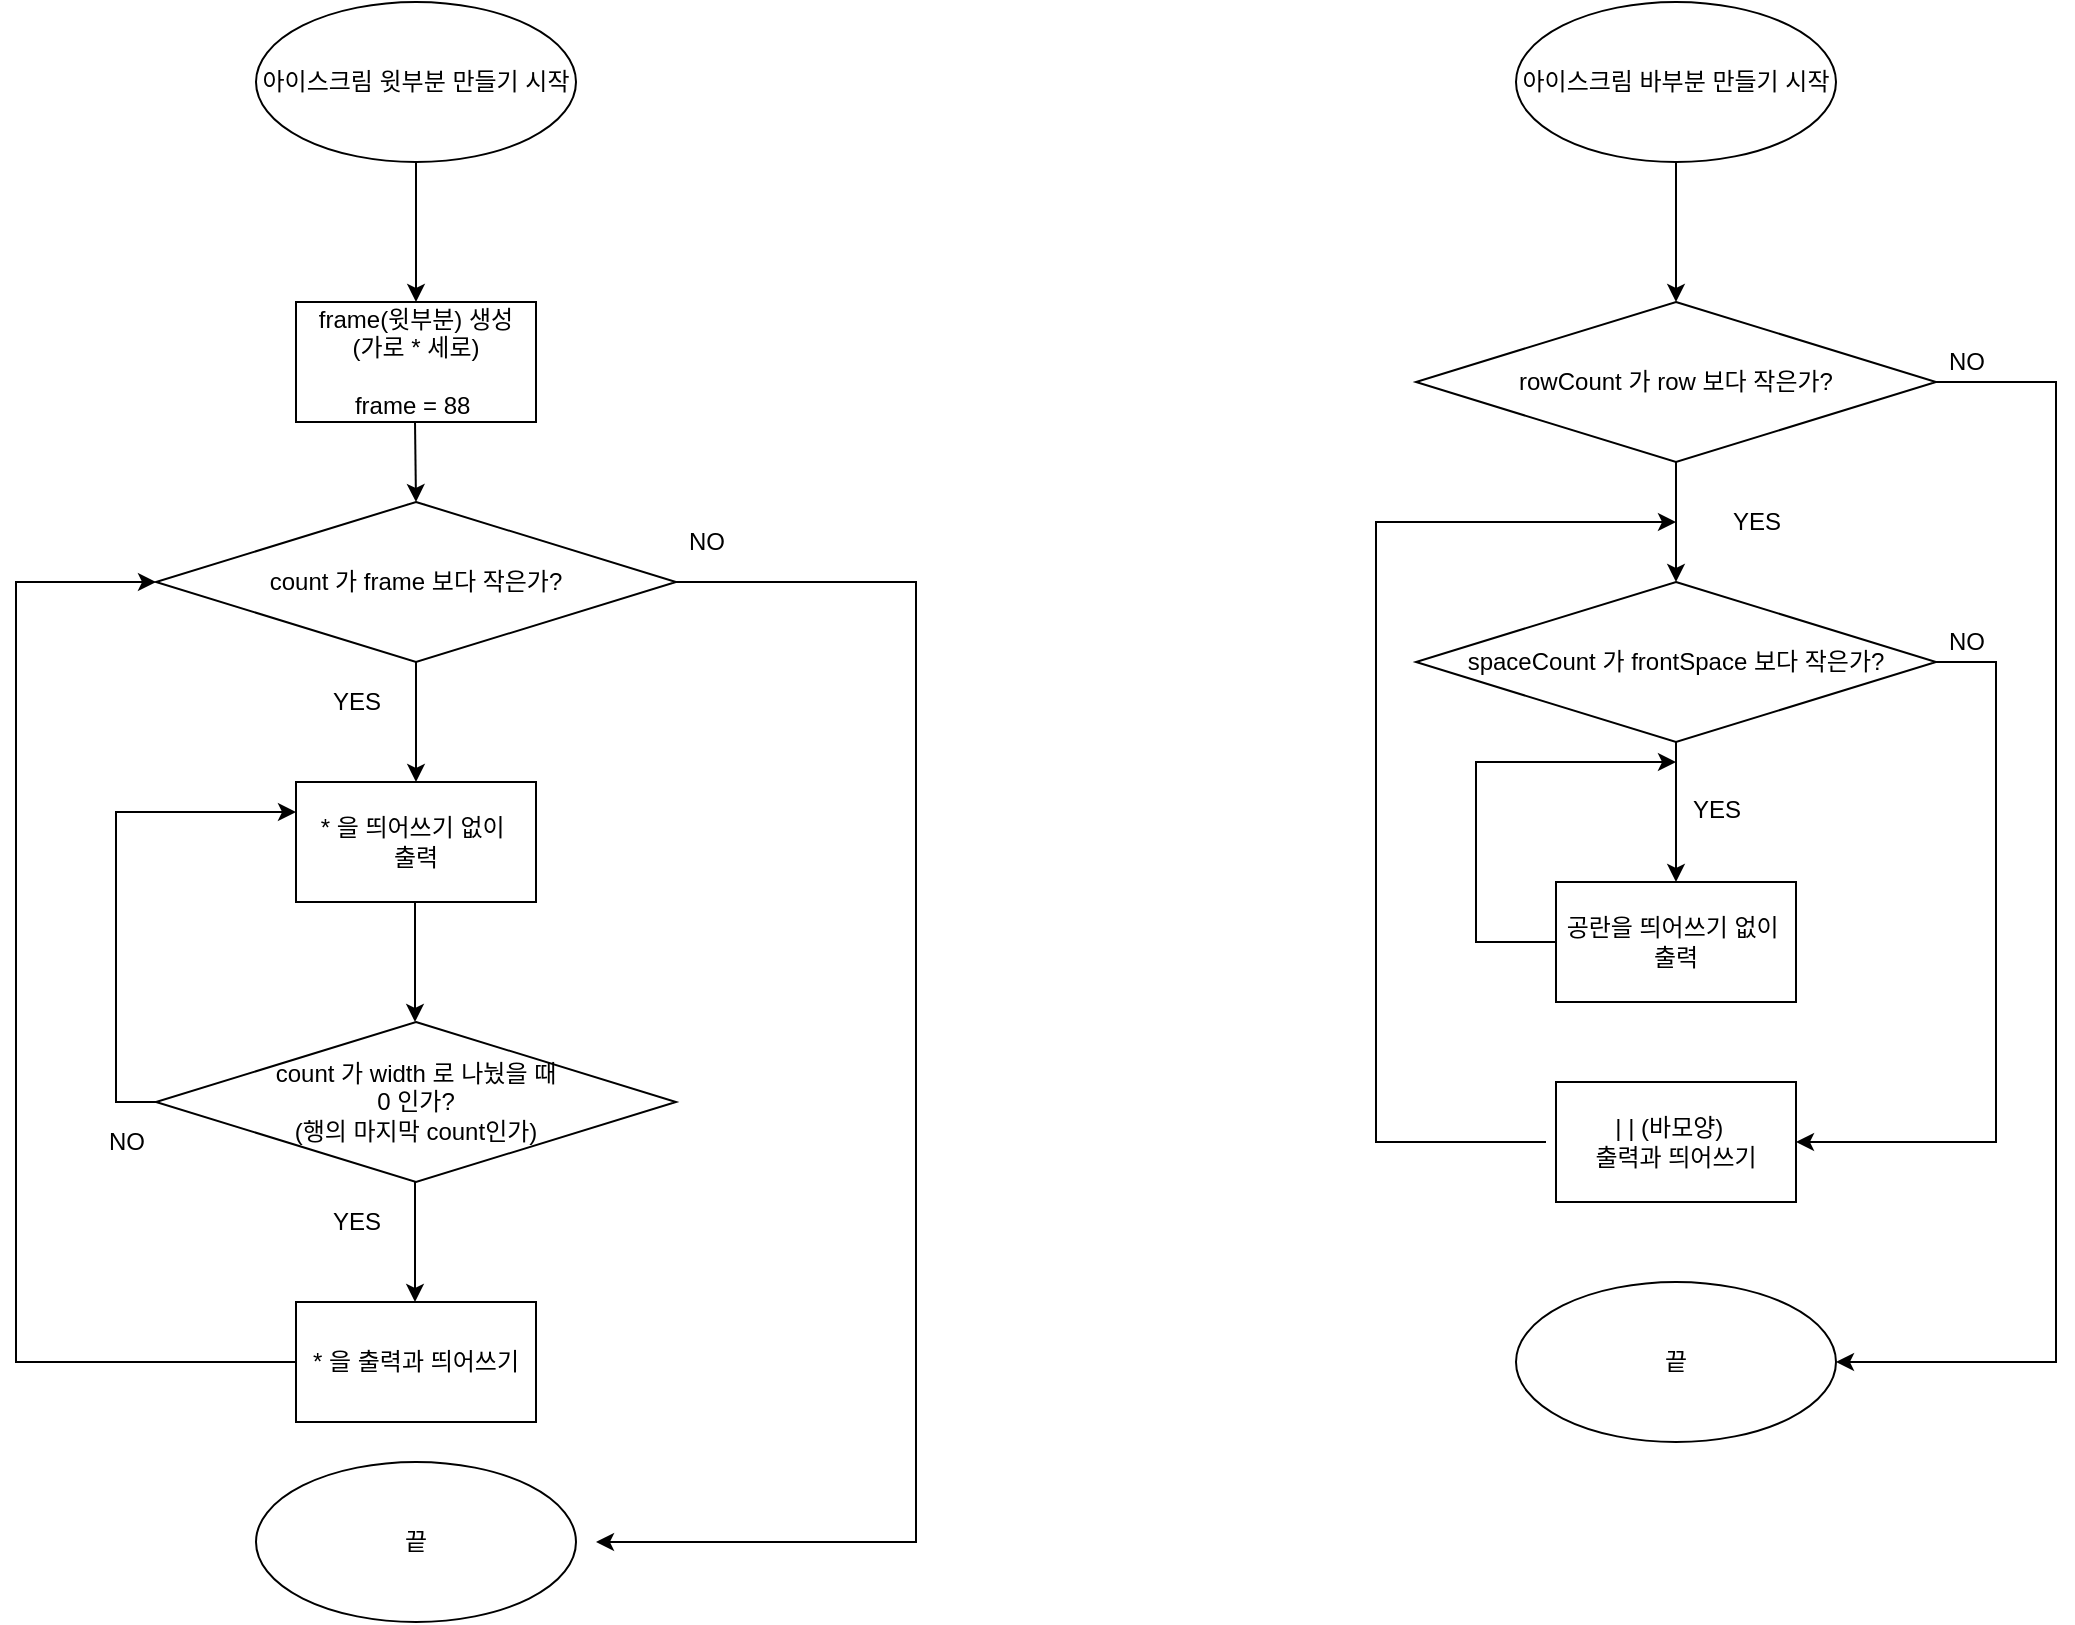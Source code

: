 <mxfile version="17.4.3" type="device"><diagram id="GM0-t1EXuoLTdFBZAVXE" name="Page-1"><mxGraphModel dx="1639" dy="874" grid="1" gridSize="10" guides="1" tooltips="1" connect="1" arrows="1" fold="1" page="1" pageScale="1" pageWidth="1169" pageHeight="827" math="0" shadow="0"><root><mxCell id="0"/><mxCell id="1" parent="0"/><mxCell id="2Kj-g1vDf8xMOdDarcLz-1" value="아이스크림 윗부분 만들기 시작" style="ellipse;whiteSpace=wrap;html=1;" parent="1" vertex="1"><mxGeometry x="220" y="10" width="160" height="80" as="geometry"/></mxCell><mxCell id="2Kj-g1vDf8xMOdDarcLz-2" value="" style="endArrow=classic;html=1;rounded=0;exitX=0.5;exitY=1;exitDx=0;exitDy=0;" parent="1" source="2Kj-g1vDf8xMOdDarcLz-1" edge="1"><mxGeometry width="50" height="50" relative="1" as="geometry"><mxPoint x="270" y="420" as="sourcePoint"/><mxPoint x="300" y="160" as="targetPoint"/></mxGeometry></mxCell><mxCell id="2Kj-g1vDf8xMOdDarcLz-3" value="frame(윗부분) 생성&lt;br&gt;(가로 * 세로)&lt;br&gt;&lt;br&gt;frame = 88&amp;nbsp;" style="rounded=0;whiteSpace=wrap;html=1;" parent="1" vertex="1"><mxGeometry x="240" y="160" width="120" height="60" as="geometry"/></mxCell><mxCell id="2Kj-g1vDf8xMOdDarcLz-8" value="* 을 띄어쓰기 없이&amp;nbsp;&lt;br&gt;출력" style="rounded=0;whiteSpace=wrap;html=1;" parent="1" vertex="1"><mxGeometry x="240" y="400" width="120" height="60" as="geometry"/></mxCell><mxCell id="2Kj-g1vDf8xMOdDarcLz-9" value="" style="endArrow=classic;html=1;rounded=0;entryX=0.5;entryY=0;entryDx=0;entryDy=0;" parent="1" target="2Kj-g1vDf8xMOdDarcLz-23" edge="1"><mxGeometry width="50" height="50" relative="1" as="geometry"><mxPoint x="299.5" y="220" as="sourcePoint"/><mxPoint x="299.5" y="280" as="targetPoint"/></mxGeometry></mxCell><mxCell id="2Kj-g1vDf8xMOdDarcLz-10" value="" style="endArrow=classic;html=1;rounded=0;" parent="1" edge="1"><mxGeometry width="50" height="50" relative="1" as="geometry"><mxPoint x="299.5" y="460" as="sourcePoint"/><mxPoint x="299.5" y="520" as="targetPoint"/></mxGeometry></mxCell><mxCell id="2Kj-g1vDf8xMOdDarcLz-19" style="edgeStyle=orthogonalEdgeStyle;rounded=0;orthogonalLoop=1;jettySize=auto;html=1;exitX=0;exitY=0.5;exitDx=0;exitDy=0;entryX=0;entryY=0.25;entryDx=0;entryDy=0;" parent="1" source="2Kj-g1vDf8xMOdDarcLz-11" target="2Kj-g1vDf8xMOdDarcLz-8" edge="1"><mxGeometry relative="1" as="geometry"/></mxCell><mxCell id="2Kj-g1vDf8xMOdDarcLz-11" value="count 가 width 로 나눴을 때&lt;br&gt;0 인가?&lt;br&gt;(행의 마지막 count인가)" style="rhombus;whiteSpace=wrap;html=1;" parent="1" vertex="1"><mxGeometry x="170" y="520" width="260" height="80" as="geometry"/></mxCell><mxCell id="2Kj-g1vDf8xMOdDarcLz-12" value="" style="endArrow=classic;html=1;rounded=0;" parent="1" edge="1"><mxGeometry width="50" height="50" relative="1" as="geometry"><mxPoint x="299.5" y="600" as="sourcePoint"/><mxPoint x="299.5" y="660" as="targetPoint"/></mxGeometry></mxCell><mxCell id="2Kj-g1vDf8xMOdDarcLz-15" value="YES" style="text;html=1;align=center;verticalAlign=middle;resizable=0;points=[];autosize=1;strokeColor=none;fillColor=none;" parent="1" vertex="1"><mxGeometry x="250" y="610" width="40" height="20" as="geometry"/></mxCell><mxCell id="2Kj-g1vDf8xMOdDarcLz-16" value="NO" style="text;html=1;align=center;verticalAlign=middle;resizable=0;points=[];autosize=1;strokeColor=none;fillColor=none;" parent="1" vertex="1"><mxGeometry x="140" y="570" width="30" height="20" as="geometry"/></mxCell><mxCell id="2Kj-g1vDf8xMOdDarcLz-66" style="edgeStyle=orthogonalEdgeStyle;rounded=0;orthogonalLoop=1;jettySize=auto;html=1;exitX=0;exitY=0.5;exitDx=0;exitDy=0;" parent="1" source="2Kj-g1vDf8xMOdDarcLz-21" target="2Kj-g1vDf8xMOdDarcLz-23" edge="1"><mxGeometry relative="1" as="geometry"><mxPoint x="160" y="290" as="targetPoint"/><Array as="points"><mxPoint x="100" y="690"/><mxPoint x="100" y="300"/></Array></mxGeometry></mxCell><mxCell id="2Kj-g1vDf8xMOdDarcLz-21" value="* 을&amp;nbsp;출력과 띄어쓰기" style="rounded=0;whiteSpace=wrap;html=1;" parent="1" vertex="1"><mxGeometry x="240" y="660" width="120" height="60" as="geometry"/></mxCell><mxCell id="2Kj-g1vDf8xMOdDarcLz-25" style="edgeStyle=orthogonalEdgeStyle;rounded=0;orthogonalLoop=1;jettySize=auto;html=1;entryX=0.5;entryY=0;entryDx=0;entryDy=0;" parent="1" source="2Kj-g1vDf8xMOdDarcLz-23" target="2Kj-g1vDf8xMOdDarcLz-8" edge="1"><mxGeometry relative="1" as="geometry"/></mxCell><mxCell id="2Kj-g1vDf8xMOdDarcLz-27" style="edgeStyle=orthogonalEdgeStyle;rounded=0;orthogonalLoop=1;jettySize=auto;html=1;exitX=0.5;exitY=0;exitDx=0;exitDy=0;" parent="1" source="2Kj-g1vDf8xMOdDarcLz-23" edge="1"><mxGeometry relative="1" as="geometry"><mxPoint x="300" y="270" as="targetPoint"/></mxGeometry></mxCell><mxCell id="2Kj-g1vDf8xMOdDarcLz-23" value="count 가 frame 보다 작은가?" style="rhombus;whiteSpace=wrap;html=1;" parent="1" vertex="1"><mxGeometry x="170" y="260" width="260" height="80" as="geometry"/></mxCell><mxCell id="2Kj-g1vDf8xMOdDarcLz-28" value="YES" style="text;html=1;align=center;verticalAlign=middle;resizable=0;points=[];autosize=1;strokeColor=none;fillColor=none;" parent="1" vertex="1"><mxGeometry x="250" y="350" width="40" height="20" as="geometry"/></mxCell><mxCell id="2Kj-g1vDf8xMOdDarcLz-31" value="끝" style="ellipse;whiteSpace=wrap;html=1;" parent="1" vertex="1"><mxGeometry x="220" y="740" width="160" height="80" as="geometry"/></mxCell><mxCell id="2Kj-g1vDf8xMOdDarcLz-39" value="" style="endArrow=classic;html=1;rounded=0;" parent="1" edge="1"><mxGeometry width="50" height="50" relative="1" as="geometry"><mxPoint x="430" y="300" as="sourcePoint"/><mxPoint x="390" y="780" as="targetPoint"/><Array as="points"><mxPoint x="550" y="300"/><mxPoint x="550" y="780"/></Array></mxGeometry></mxCell><mxCell id="2Kj-g1vDf8xMOdDarcLz-41" value="NO" style="text;html=1;align=center;verticalAlign=middle;resizable=0;points=[];autosize=1;strokeColor=none;fillColor=none;" parent="1" vertex="1"><mxGeometry x="430" y="270" width="30" height="20" as="geometry"/></mxCell><mxCell id="2Kj-g1vDf8xMOdDarcLz-44" style="edgeStyle=orthogonalEdgeStyle;rounded=0;orthogonalLoop=1;jettySize=auto;html=1;exitX=0.5;exitY=1;exitDx=0;exitDy=0;entryX=0.5;entryY=0;entryDx=0;entryDy=0;" parent="1" source="2Kj-g1vDf8xMOdDarcLz-42" target="2Kj-g1vDf8xMOdDarcLz-43" edge="1"><mxGeometry relative="1" as="geometry"/></mxCell><mxCell id="2Kj-g1vDf8xMOdDarcLz-42" value="아이스크림 바부분 만들기 시작" style="ellipse;whiteSpace=wrap;html=1;" parent="1" vertex="1"><mxGeometry x="850" y="10" width="160" height="80" as="geometry"/></mxCell><mxCell id="2Kj-g1vDf8xMOdDarcLz-45" style="edgeStyle=orthogonalEdgeStyle;rounded=0;orthogonalLoop=1;jettySize=auto;html=1;" parent="1" source="2Kj-g1vDf8xMOdDarcLz-43" edge="1"><mxGeometry relative="1" as="geometry"><mxPoint x="930" y="300" as="targetPoint"/></mxGeometry></mxCell><mxCell id="2Kj-g1vDf8xMOdDarcLz-43" value="rowCount 가 row 보다 작은가?" style="rhombus;whiteSpace=wrap;html=1;" parent="1" vertex="1"><mxGeometry x="800" y="160" width="260" height="80" as="geometry"/></mxCell><mxCell id="2Kj-g1vDf8xMOdDarcLz-46" value="YES" style="text;html=1;align=center;verticalAlign=middle;resizable=0;points=[];autosize=1;strokeColor=none;fillColor=none;" parent="1" vertex="1"><mxGeometry x="950" y="260" width="40" height="20" as="geometry"/></mxCell><mxCell id="2Kj-g1vDf8xMOdDarcLz-49" style="edgeStyle=orthogonalEdgeStyle;rounded=0;orthogonalLoop=1;jettySize=auto;html=1;" parent="1" source="2Kj-g1vDf8xMOdDarcLz-47" edge="1"><mxGeometry relative="1" as="geometry"><mxPoint x="930" y="450" as="targetPoint"/></mxGeometry></mxCell><mxCell id="2Kj-g1vDf8xMOdDarcLz-47" value="spaceCount 가 frontSpace 보다 작은가?" style="rhombus;whiteSpace=wrap;html=1;" parent="1" vertex="1"><mxGeometry x="800" y="300" width="260" height="80" as="geometry"/></mxCell><mxCell id="2Kj-g1vDf8xMOdDarcLz-48" value="YES" style="text;html=1;align=center;verticalAlign=middle;resizable=0;points=[];autosize=1;strokeColor=none;fillColor=none;" parent="1" vertex="1"><mxGeometry x="930" y="403.5" width="40" height="20" as="geometry"/></mxCell><mxCell id="2Kj-g1vDf8xMOdDarcLz-56" style="edgeStyle=orthogonalEdgeStyle;rounded=0;orthogonalLoop=1;jettySize=auto;html=1;" parent="1" source="2Kj-g1vDf8xMOdDarcLz-50" edge="1"><mxGeometry relative="1" as="geometry"><mxPoint x="930" y="390" as="targetPoint"/><Array as="points"><mxPoint x="830" y="480"/><mxPoint x="830" y="390"/></Array></mxGeometry></mxCell><mxCell id="2Kj-g1vDf8xMOdDarcLz-50" value="공란을 띄어쓰기 없이&amp;nbsp;&lt;br&gt;출력" style="rounded=0;whiteSpace=wrap;html=1;" parent="1" vertex="1"><mxGeometry x="870" y="450" width="120" height="60" as="geometry"/></mxCell><mxCell id="2Kj-g1vDf8xMOdDarcLz-52" value="NO" style="text;html=1;align=center;verticalAlign=middle;resizable=0;points=[];autosize=1;strokeColor=none;fillColor=none;" parent="1" vertex="1"><mxGeometry x="1060" y="320" width="30" height="20" as="geometry"/></mxCell><mxCell id="2Kj-g1vDf8xMOdDarcLz-53" value="&lt;div&gt;&lt;span&gt;| | (바모양)&amp;nbsp;&amp;nbsp;&lt;/span&gt;&lt;/div&gt;출력과 띄어쓰기" style="rounded=0;whiteSpace=wrap;html=1;" parent="1" vertex="1"><mxGeometry x="870" y="550" width="120" height="60" as="geometry"/></mxCell><mxCell id="2Kj-g1vDf8xMOdDarcLz-55" value="" style="endArrow=classic;html=1;rounded=0;entryX=1;entryY=0.5;entryDx=0;entryDy=0;" parent="1" target="2Kj-g1vDf8xMOdDarcLz-53" edge="1"><mxGeometry width="50" height="50" relative="1" as="geometry"><mxPoint x="1060" y="340" as="sourcePoint"/><mxPoint x="1000" y="580" as="targetPoint"/><Array as="points"><mxPoint x="1090" y="340"/><mxPoint x="1090" y="460"/><mxPoint x="1090" y="580"/></Array></mxGeometry></mxCell><mxCell id="2Kj-g1vDf8xMOdDarcLz-60" style="edgeStyle=orthogonalEdgeStyle;rounded=0;orthogonalLoop=1;jettySize=auto;html=1;" parent="1" edge="1"><mxGeometry relative="1" as="geometry"><mxPoint x="930" y="270" as="targetPoint"/><mxPoint x="865" y="580" as="sourcePoint"/><Array as="points"><mxPoint x="780" y="580"/><mxPoint x="780" y="270"/></Array></mxGeometry></mxCell><mxCell id="2Kj-g1vDf8xMOdDarcLz-61" value="" style="endArrow=classic;html=1;rounded=0;" parent="1" edge="1"><mxGeometry width="50" height="50" relative="1" as="geometry"><mxPoint x="1060" y="200" as="sourcePoint"/><mxPoint x="1010" y="690" as="targetPoint"/><Array as="points"><mxPoint x="1120" y="200"/><mxPoint x="1120" y="320"/><mxPoint x="1120" y="510"/><mxPoint x="1120" y="690"/></Array></mxGeometry></mxCell><mxCell id="2Kj-g1vDf8xMOdDarcLz-62" value="끝" style="ellipse;whiteSpace=wrap;html=1;" parent="1" vertex="1"><mxGeometry x="850" y="650" width="160" height="80" as="geometry"/></mxCell><mxCell id="2Kj-g1vDf8xMOdDarcLz-63" value="NO" style="text;html=1;align=center;verticalAlign=middle;resizable=0;points=[];autosize=1;strokeColor=none;fillColor=none;" parent="1" vertex="1"><mxGeometry x="1060" y="180" width="30" height="20" as="geometry"/></mxCell></root></mxGraphModel></diagram></mxfile>
